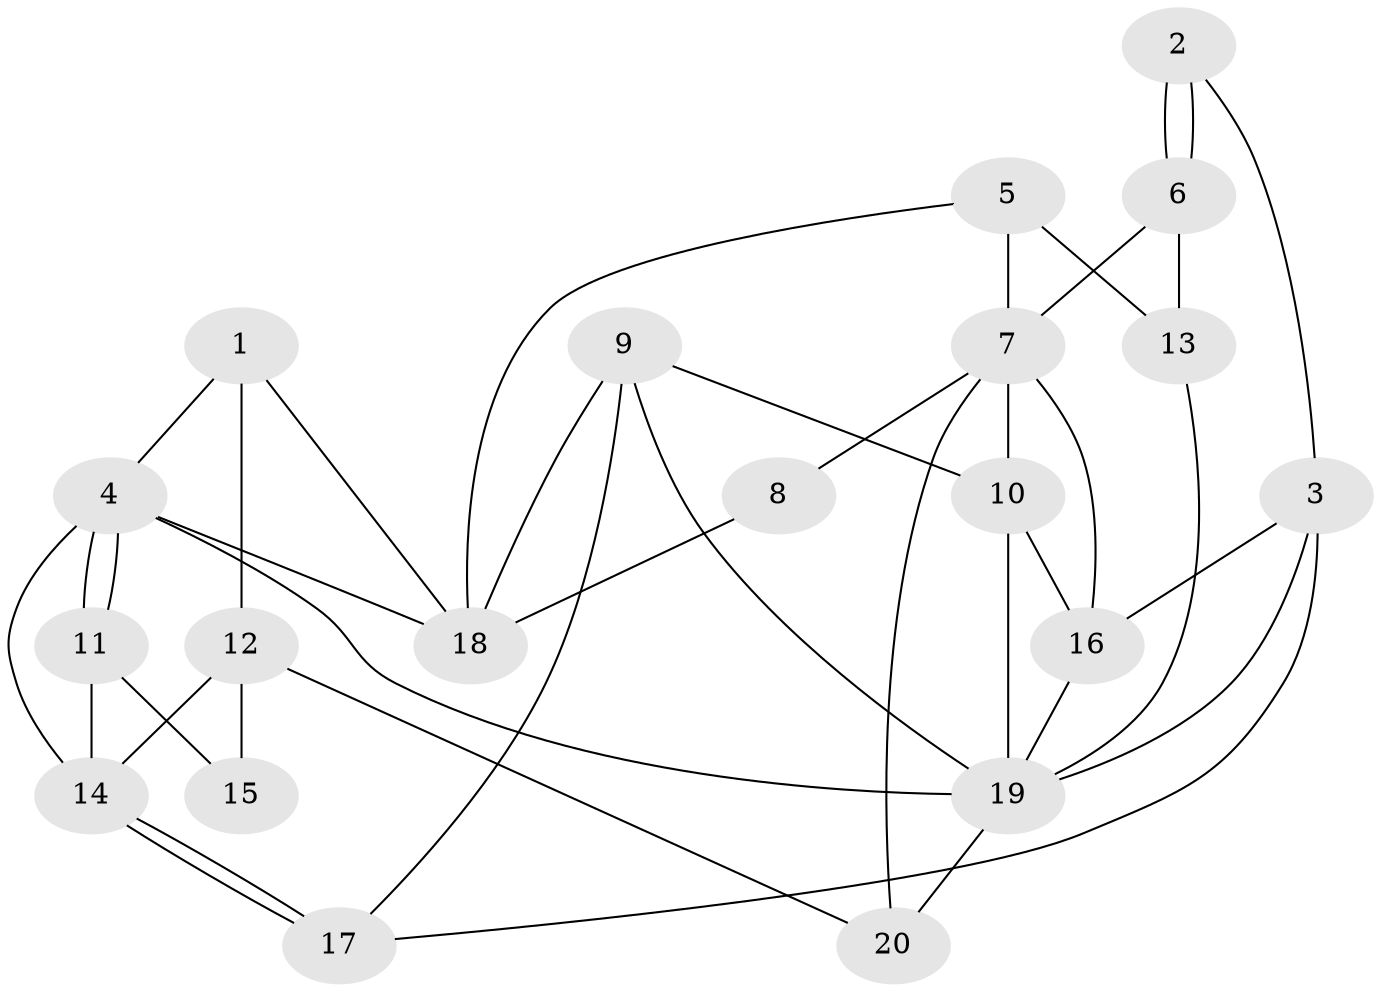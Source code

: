 // Generated by graph-tools (version 1.1) at 2025/46/02/15/25 05:46:28]
// undirected, 20 vertices, 40 edges
graph export_dot {
graph [start="1"]
  node [color=gray90,style=filled];
  1;
  2;
  3;
  4;
  5;
  6;
  7;
  8;
  9;
  10;
  11;
  12;
  13;
  14;
  15;
  16;
  17;
  18;
  19;
  20;
  1 -- 4;
  1 -- 12;
  1 -- 18;
  2 -- 3;
  2 -- 6;
  2 -- 6;
  3 -- 16;
  3 -- 19;
  3 -- 17;
  4 -- 19;
  4 -- 11;
  4 -- 11;
  4 -- 14;
  4 -- 18;
  5 -- 7;
  5 -- 18;
  5 -- 13;
  6 -- 13;
  6 -- 7;
  7 -- 10;
  7 -- 8;
  7 -- 16;
  7 -- 20;
  8 -- 18;
  9 -- 17;
  9 -- 18;
  9 -- 10;
  9 -- 19;
  10 -- 19;
  10 -- 16;
  11 -- 14;
  11 -- 15;
  12 -- 20;
  12 -- 14;
  12 -- 15;
  13 -- 19;
  14 -- 17;
  14 -- 17;
  16 -- 19;
  19 -- 20;
}
